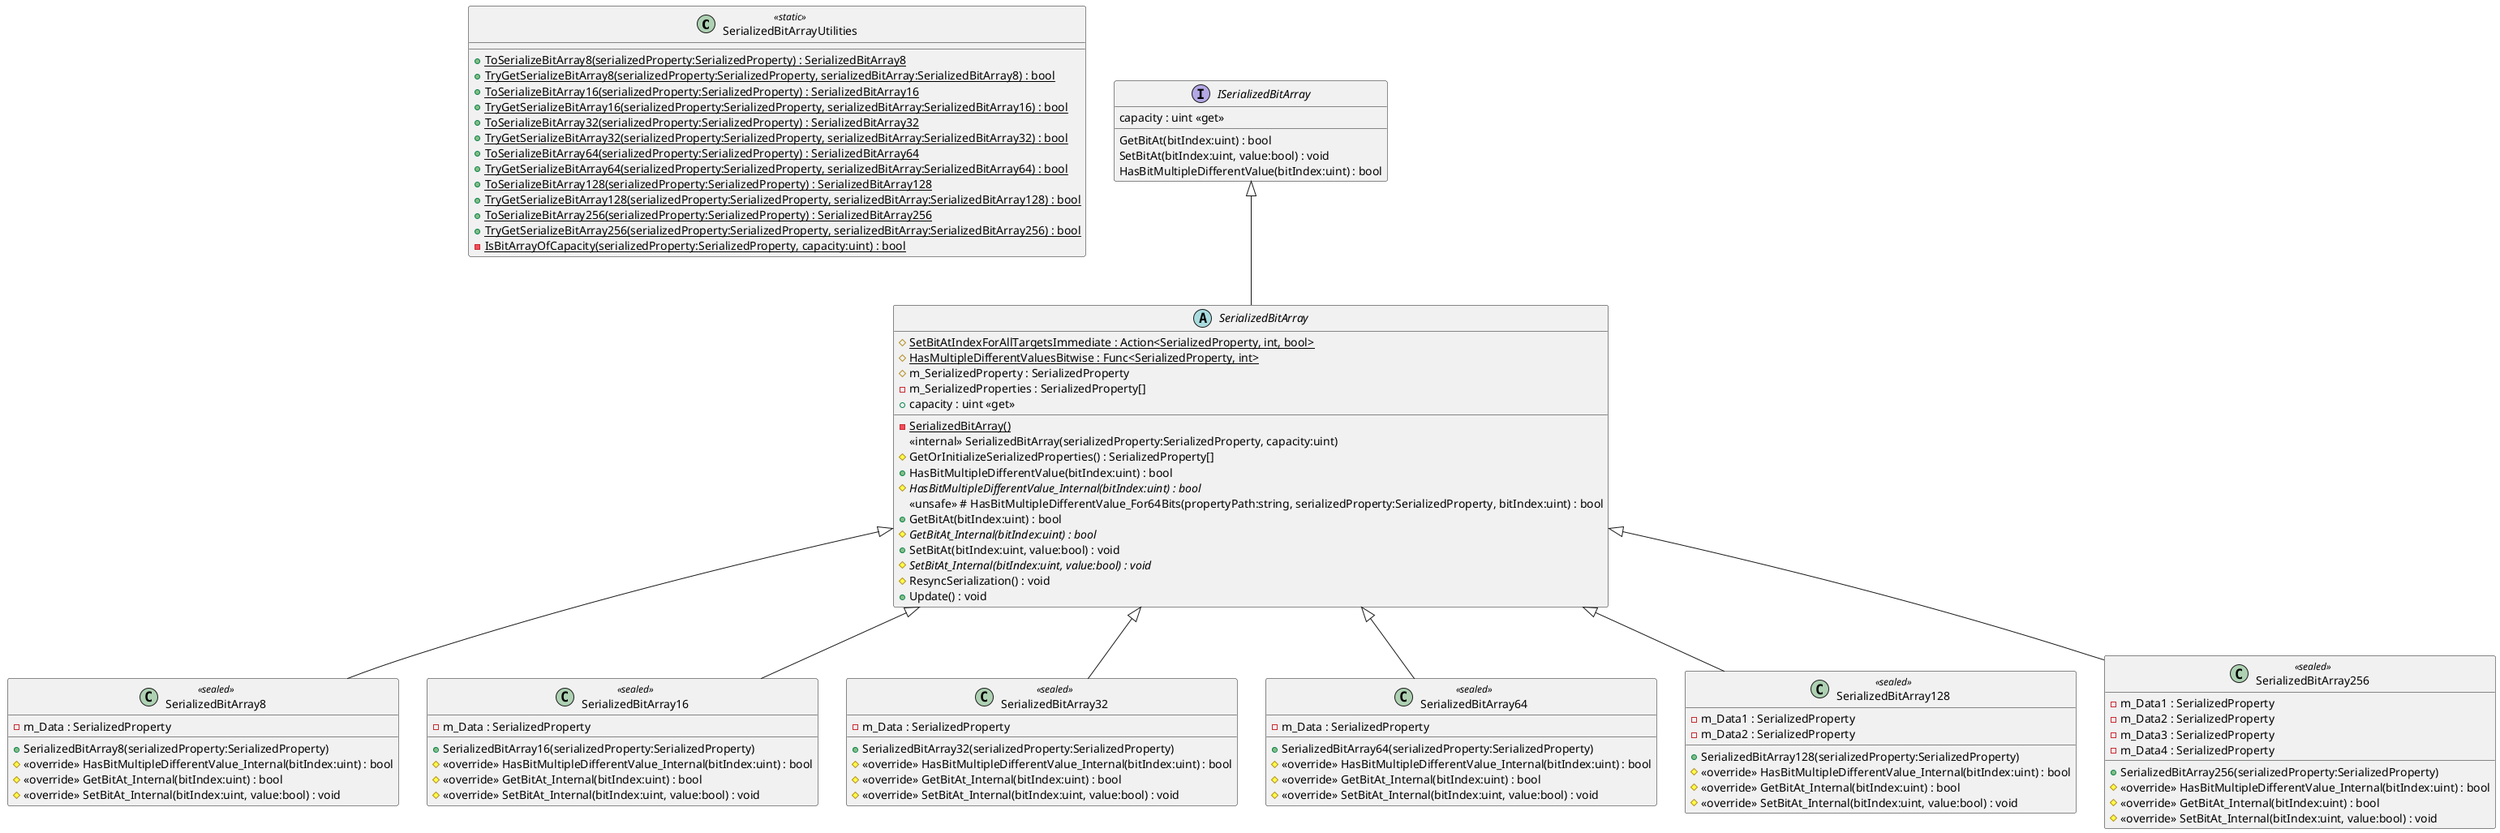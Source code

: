 @startuml
class SerializedBitArrayUtilities <<static>> {
    + {static} ToSerializeBitArray8(serializedProperty:SerializedProperty) : SerializedBitArray8
    + {static} TryGetSerializeBitArray8(serializedProperty:SerializedProperty, serializedBitArray:SerializedBitArray8) : bool
    + {static} ToSerializeBitArray16(serializedProperty:SerializedProperty) : SerializedBitArray16
    + {static} TryGetSerializeBitArray16(serializedProperty:SerializedProperty, serializedBitArray:SerializedBitArray16) : bool
    + {static} ToSerializeBitArray32(serializedProperty:SerializedProperty) : SerializedBitArray32
    + {static} TryGetSerializeBitArray32(serializedProperty:SerializedProperty, serializedBitArray:SerializedBitArray32) : bool
    + {static} ToSerializeBitArray64(serializedProperty:SerializedProperty) : SerializedBitArray64
    + {static} TryGetSerializeBitArray64(serializedProperty:SerializedProperty, serializedBitArray:SerializedBitArray64) : bool
    + {static} ToSerializeBitArray128(serializedProperty:SerializedProperty) : SerializedBitArray128
    + {static} TryGetSerializeBitArray128(serializedProperty:SerializedProperty, serializedBitArray:SerializedBitArray128) : bool
    + {static} ToSerializeBitArray256(serializedProperty:SerializedProperty) : SerializedBitArray256
    + {static} TryGetSerializeBitArray256(serializedProperty:SerializedProperty, serializedBitArray:SerializedBitArray256) : bool
    {static} - IsBitArrayOfCapacity(serializedProperty:SerializedProperty, capacity:uint) : bool
}
interface ISerializedBitArray {
    capacity : uint <<get>>
    GetBitAt(bitIndex:uint) : bool
    SetBitAt(bitIndex:uint, value:bool) : void
    HasBitMultipleDifferentValue(bitIndex:uint) : bool
}
abstract class SerializedBitArray {
    # {static} SetBitAtIndexForAllTargetsImmediate : Action<SerializedProperty, int, bool>
    # {static} HasMultipleDifferentValuesBitwise : Func<SerializedProperty, int>
    {static} - SerializedBitArray()
    # m_SerializedProperty : SerializedProperty
    - m_SerializedProperties : SerializedProperty[]
    + capacity : uint <<get>>
    <<internal>> SerializedBitArray(serializedProperty:SerializedProperty, capacity:uint)
    # GetOrInitializeSerializedProperties() : SerializedProperty[]
    + HasBitMultipleDifferentValue(bitIndex:uint) : bool
    {abstract} # HasBitMultipleDifferentValue_Internal(bitIndex:uint) : bool
    <<unsafe>> # HasBitMultipleDifferentValue_For64Bits(propertyPath:string, serializedProperty:SerializedProperty, bitIndex:uint) : bool
    + GetBitAt(bitIndex:uint) : bool
    {abstract} # GetBitAt_Internal(bitIndex:uint) : bool
    + SetBitAt(bitIndex:uint, value:bool) : void
    {abstract} # SetBitAt_Internal(bitIndex:uint, value:bool) : void
    # ResyncSerialization() : void
    + Update() : void
}
class SerializedBitArray8 <<sealed>> {
    - m_Data : SerializedProperty
    + SerializedBitArray8(serializedProperty:SerializedProperty)
    # <<override>> HasBitMultipleDifferentValue_Internal(bitIndex:uint) : bool
    # <<override>> GetBitAt_Internal(bitIndex:uint) : bool
    # <<override>> SetBitAt_Internal(bitIndex:uint, value:bool) : void
}
class SerializedBitArray16 <<sealed>> {
    - m_Data : SerializedProperty
    + SerializedBitArray16(serializedProperty:SerializedProperty)
    # <<override>> HasBitMultipleDifferentValue_Internal(bitIndex:uint) : bool
    # <<override>> GetBitAt_Internal(bitIndex:uint) : bool
    # <<override>> SetBitAt_Internal(bitIndex:uint, value:bool) : void
}
class SerializedBitArray32 <<sealed>> {
    - m_Data : SerializedProperty
    + SerializedBitArray32(serializedProperty:SerializedProperty)
    # <<override>> HasBitMultipleDifferentValue_Internal(bitIndex:uint) : bool
    # <<override>> GetBitAt_Internal(bitIndex:uint) : bool
    # <<override>> SetBitAt_Internal(bitIndex:uint, value:bool) : void
}
class SerializedBitArray64 <<sealed>> {
    - m_Data : SerializedProperty
    + SerializedBitArray64(serializedProperty:SerializedProperty)
    # <<override>> HasBitMultipleDifferentValue_Internal(bitIndex:uint) : bool
    # <<override>> GetBitAt_Internal(bitIndex:uint) : bool
    # <<override>> SetBitAt_Internal(bitIndex:uint, value:bool) : void
}
class SerializedBitArray128 <<sealed>> {
    - m_Data1 : SerializedProperty
    - m_Data2 : SerializedProperty
    + SerializedBitArray128(serializedProperty:SerializedProperty)
    # <<override>> HasBitMultipleDifferentValue_Internal(bitIndex:uint) : bool
    # <<override>> GetBitAt_Internal(bitIndex:uint) : bool
    # <<override>> SetBitAt_Internal(bitIndex:uint, value:bool) : void
}
class SerializedBitArray256 <<sealed>> {
    - m_Data1 : SerializedProperty
    - m_Data2 : SerializedProperty
    - m_Data3 : SerializedProperty
    - m_Data4 : SerializedProperty
    + SerializedBitArray256(serializedProperty:SerializedProperty)
    # <<override>> HasBitMultipleDifferentValue_Internal(bitIndex:uint) : bool
    # <<override>> GetBitAt_Internal(bitIndex:uint) : bool
    # <<override>> SetBitAt_Internal(bitIndex:uint, value:bool) : void
}
ISerializedBitArray <|-- SerializedBitArray
SerializedBitArray <|-- SerializedBitArray8
SerializedBitArray <|-- SerializedBitArray16
SerializedBitArray <|-- SerializedBitArray32
SerializedBitArray <|-- SerializedBitArray64
SerializedBitArray <|-- SerializedBitArray128
SerializedBitArray <|-- SerializedBitArray256
@enduml
